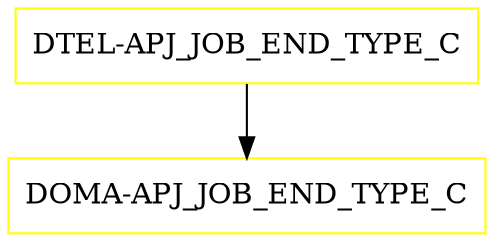 digraph G {
  "DTEL-APJ_JOB_END_TYPE_C" [shape=box,color=yellow];
  "DOMA-APJ_JOB_END_TYPE_C" [shape=box,color=yellow,URL="./DOMA_APJ_JOB_END_TYPE_C.html"];
  "DTEL-APJ_JOB_END_TYPE_C" -> "DOMA-APJ_JOB_END_TYPE_C";
}
